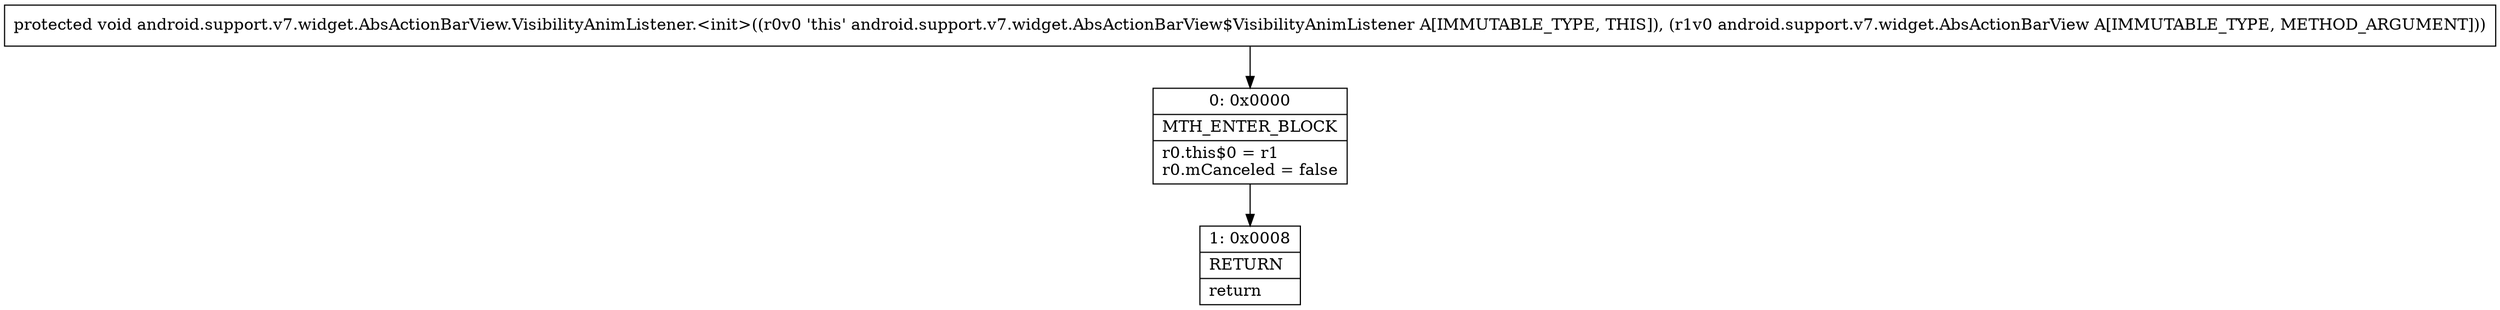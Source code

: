 digraph "CFG forandroid.support.v7.widget.AbsActionBarView.VisibilityAnimListener.\<init\>(Landroid\/support\/v7\/widget\/AbsActionBarView;)V" {
Node_0 [shape=record,label="{0\:\ 0x0000|MTH_ENTER_BLOCK\l|r0.this$0 = r1\lr0.mCanceled = false\l}"];
Node_1 [shape=record,label="{1\:\ 0x0008|RETURN\l|return\l}"];
MethodNode[shape=record,label="{protected void android.support.v7.widget.AbsActionBarView.VisibilityAnimListener.\<init\>((r0v0 'this' android.support.v7.widget.AbsActionBarView$VisibilityAnimListener A[IMMUTABLE_TYPE, THIS]), (r1v0 android.support.v7.widget.AbsActionBarView A[IMMUTABLE_TYPE, METHOD_ARGUMENT])) }"];
MethodNode -> Node_0;
Node_0 -> Node_1;
}

